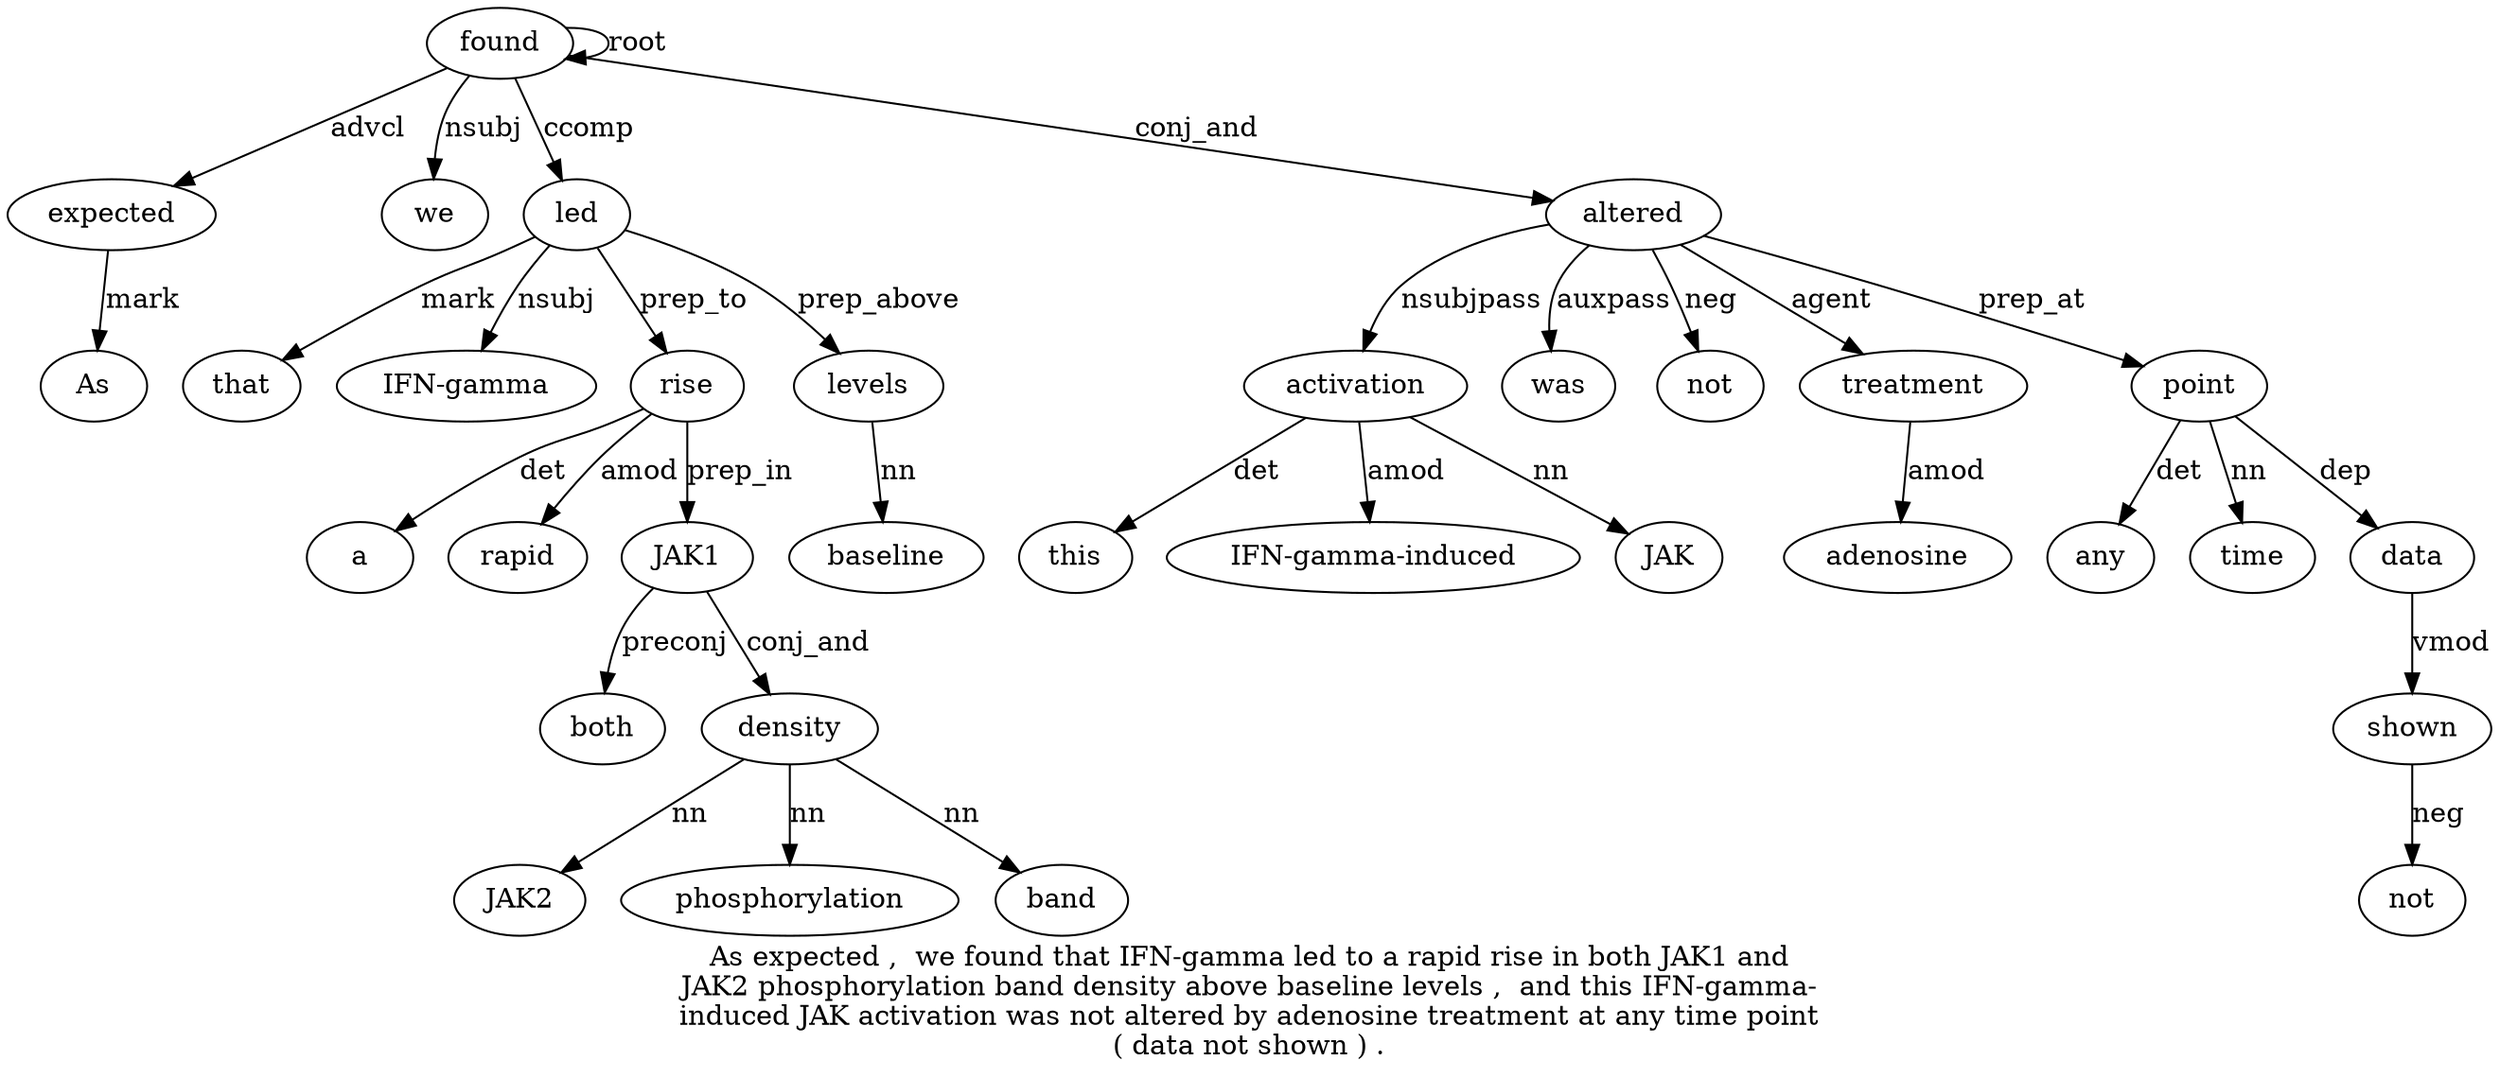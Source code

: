 digraph "As expected ,  we found that IFN-gamma led to a rapid rise in both JAK1 and JAK2 phosphorylation band density above baseline levels ,  and this IFN-gamma-induced JAK activation was not altered by adenosine treatment at any time point ( data not shown ) ." {
label="As expected ,  we found that IFN-gamma led to a rapid rise in both JAK1 and
JAK2 phosphorylation band density above baseline levels ,  and this IFN-gamma-
induced JAK activation was not altered by adenosine treatment at any time point
( data not shown ) .";
expected2 [style=filled, fillcolor=white, label=expected];
As1 [style=filled, fillcolor=white, label=As];
expected2 -> As1  [label=mark];
found5 [style=filled, fillcolor=white, label=found];
found5 -> expected2  [label=advcl];
we4 [style=filled, fillcolor=white, label=we];
found5 -> we4  [label=nsubj];
found5 -> found5  [label=root];
led8 [style=filled, fillcolor=white, label=led];
that6 [style=filled, fillcolor=white, label=that];
led8 -> that6  [label=mark];
"IFN-gamma7" [style=filled, fillcolor=white, label="IFN-gamma"];
led8 -> "IFN-gamma7"  [label=nsubj];
found5 -> led8  [label=ccomp];
rise12 [style=filled, fillcolor=white, label=rise];
a10 [style=filled, fillcolor=white, label=a];
rise12 -> a10  [label=det];
rapid11 [style=filled, fillcolor=white, label=rapid];
rise12 -> rapid11  [label=amod];
led8 -> rise12  [label=prep_to];
JAK115 [style=filled, fillcolor=white, label=JAK1];
both14 [style=filled, fillcolor=white, label=both];
JAK115 -> both14  [label=preconj];
rise12 -> JAK115  [label=prep_in];
density20 [style=filled, fillcolor=white, label=density];
JAK217 [style=filled, fillcolor=white, label=JAK2];
density20 -> JAK217  [label=nn];
phosphorylation18 [style=filled, fillcolor=white, label=phosphorylation];
density20 -> phosphorylation18  [label=nn];
band19 [style=filled, fillcolor=white, label=band];
density20 -> band19  [label=nn];
JAK115 -> density20  [label=conj_and];
levels23 [style=filled, fillcolor=white, label=levels];
baseline22 [style=filled, fillcolor=white, label=baseline];
levels23 -> baseline22  [label=nn];
led8 -> levels23  [label=prep_above];
activation29 [style=filled, fillcolor=white, label=activation];
this26 [style=filled, fillcolor=white, label=this];
activation29 -> this26  [label=det];
"IFN-gamma-induced27" [style=filled, fillcolor=white, label="IFN-gamma-induced"];
activation29 -> "IFN-gamma-induced27"  [label=amod];
JAK28 [style=filled, fillcolor=white, label=JAK];
activation29 -> JAK28  [label=nn];
altered32 [style=filled, fillcolor=white, label=altered];
altered32 -> activation29  [label=nsubjpass];
was30 [style=filled, fillcolor=white, label=was];
altered32 -> was30  [label=auxpass];
not31 [style=filled, fillcolor=white, label=not];
altered32 -> not31  [label=neg];
found5 -> altered32  [label=conj_and];
treatment35 [style=filled, fillcolor=white, label=treatment];
adenosine34 [style=filled, fillcolor=white, label=adenosine];
treatment35 -> adenosine34  [label=amod];
altered32 -> treatment35  [label=agent];
point39 [style=filled, fillcolor=white, label=point];
any37 [style=filled, fillcolor=white, label=any];
point39 -> any37  [label=det];
time38 [style=filled, fillcolor=white, label=time];
point39 -> time38  [label=nn];
altered32 -> point39  [label=prep_at];
data41 [style=filled, fillcolor=white, label=data];
point39 -> data41  [label=dep];
shown43 [style=filled, fillcolor=white, label=shown];
not42 [style=filled, fillcolor=white, label=not];
shown43 -> not42  [label=neg];
data41 -> shown43  [label=vmod];
}
